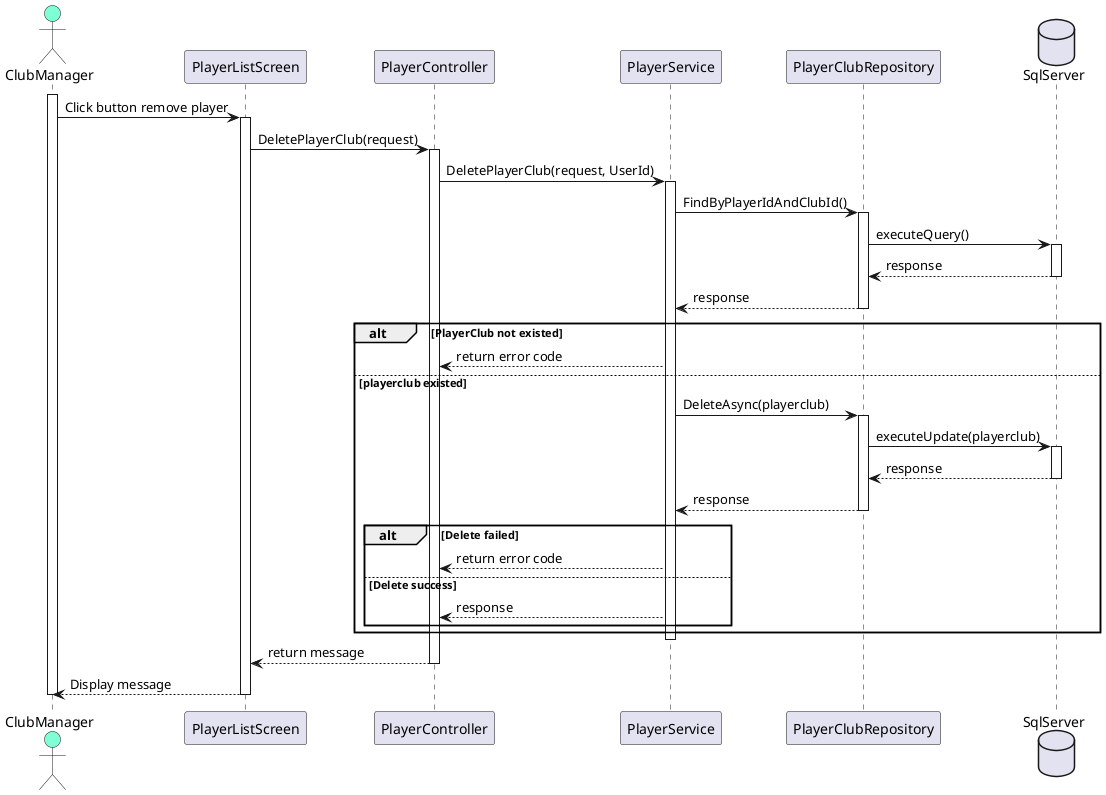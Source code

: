 @startuml Remove Player
actor ClubManager #Aquamarine
participant PlayerListScreen
participant PlayerController
participant PlayerService
Participant PlayerClubRepository
database SqlServer

activate ClubManager
    ClubManager -> PlayerListScreen: Click button remove player
    activate PlayerListScreen
        PlayerListScreen -> PlayerController: DeletePlayerClub(request)
        activate PlayerController
            PlayerController -> PlayerService: DeletePlayerClub(request, UserId)
            activate PlayerService
                PlayerService -> PlayerClubRepository: FindByPlayerIdAndClubId()
                activate PlayerClubRepository
                    PlayerClubRepository -> SqlServer: executeQuery()
                    activate SqlServer
                        SqlServer --> PlayerClubRepository: response
                    deactivate SqlServer
                    PlayerClubRepository --> PlayerService: response
                deactivate PlayerClubRepository
                alt PlayerClub not existed
                    PlayerService --> PlayerController: return error code
                else playerclub existed 
                    PlayerService -> PlayerClubRepository: DeleteAsync(playerclub)
                    activate PlayerClubRepository
                    PlayerClubRepository -> SqlServer: executeUpdate(playerclub)
                        activate SqlServer
                            SqlServer --> PlayerClubRepository: response
                        deactivate SqlServer
                        PlayerClubRepository --> PlayerService: response
                    deactivate PlayerClubRepository
                    alt Delete failed 
                        PlayerService --> PlayerController: return error code
                    else Delete success
                        PlayerService --> PlayerController: response
                    end
                end
            deactivate PlayerService
            PlayerController --> PlayerListScreen: return message
        deactivate PlayerController
        PlayerListScreen --> ClubManager: Display message
    deactivate PlayerListScreen
deactivate ClubManager
@enduml
